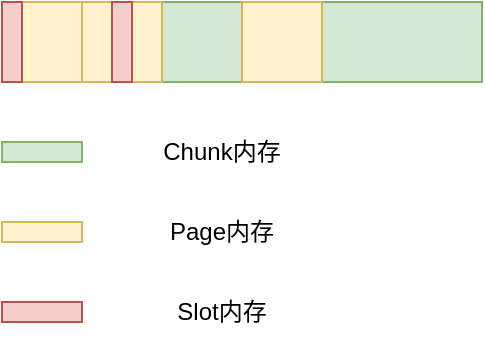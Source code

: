 <mxfile>
    <diagram id="4Jze_hzFDNwxFae50Id3" name="第 1 页">
        <mxGraphModel dx="1360" dy="776" grid="1" gridSize="10" guides="1" tooltips="1" connect="1" arrows="1" fold="1" page="1" pageScale="1" pageWidth="827" pageHeight="1169" math="0" shadow="0">
            <root>
                <mxCell id="oKTXekkRCpzwNlFi2FN4-0"/>
                <mxCell id="oKTXekkRCpzwNlFi2FN4-1" parent="oKTXekkRCpzwNlFi2FN4-0"/>
                <mxCell id="Xuq4JL_K_6jXtnvFh5fP-0" value="" style="rounded=0;whiteSpace=wrap;html=1;fillColor=#d5e8d4;strokeColor=#82b366;" vertex="1" parent="oKTXekkRCpzwNlFi2FN4-1">
                    <mxGeometry x="200" y="360" width="240" height="40" as="geometry"/>
                </mxCell>
                <mxCell id="Xuq4JL_K_6jXtnvFh5fP-1" value="" style="rounded=0;whiteSpace=wrap;html=1;fillColor=#d5e8d4;strokeColor=#82b366;" vertex="1" parent="oKTXekkRCpzwNlFi2FN4-1">
                    <mxGeometry x="200" y="430" width="40" height="10" as="geometry"/>
                </mxCell>
                <mxCell id="Xuq4JL_K_6jXtnvFh5fP-2" value="" style="rounded=0;whiteSpace=wrap;html=1;fillColor=#fff2cc;strokeColor=#d6b656;" vertex="1" parent="oKTXekkRCpzwNlFi2FN4-1">
                    <mxGeometry x="200" y="360" width="40" height="40" as="geometry"/>
                </mxCell>
                <mxCell id="Xuq4JL_K_6jXtnvFh5fP-3" value="" style="rounded=0;whiteSpace=wrap;html=1;fillColor=#f8cecc;strokeColor=#b85450;" vertex="1" parent="oKTXekkRCpzwNlFi2FN4-1">
                    <mxGeometry x="200" y="360" width="10" height="40" as="geometry"/>
                </mxCell>
                <mxCell id="Xuq4JL_K_6jXtnvFh5fP-4" value="" style="rounded=0;whiteSpace=wrap;html=1;fillColor=#fff2cc;strokeColor=#d6b656;" vertex="1" parent="oKTXekkRCpzwNlFi2FN4-1">
                    <mxGeometry x="240" y="360" width="40" height="40" as="geometry"/>
                </mxCell>
                <mxCell id="Xuq4JL_K_6jXtnvFh5fP-5" value="" style="rounded=0;whiteSpace=wrap;html=1;fillColor=#f8cecc;strokeColor=#b85450;" vertex="1" parent="oKTXekkRCpzwNlFi2FN4-1">
                    <mxGeometry x="255" y="360" width="10" height="40" as="geometry"/>
                </mxCell>
                <mxCell id="Xuq4JL_K_6jXtnvFh5fP-6" value="" style="rounded=0;whiteSpace=wrap;html=1;fillColor=#fff2cc;strokeColor=#d6b656;" vertex="1" parent="oKTXekkRCpzwNlFi2FN4-1">
                    <mxGeometry x="320" y="360" width="40" height="40" as="geometry"/>
                </mxCell>
                <mxCell id="Xuq4JL_K_6jXtnvFh5fP-12" value="Chunk内存" style="text;html=1;strokeColor=none;fillColor=none;align=center;verticalAlign=middle;whiteSpace=wrap;rounded=0;" vertex="1" parent="oKTXekkRCpzwNlFi2FN4-1">
                    <mxGeometry x="250" y="420" width="120" height="30" as="geometry"/>
                </mxCell>
                <mxCell id="Xuq4JL_K_6jXtnvFh5fP-13" value="" style="rounded=0;whiteSpace=wrap;html=1;fillColor=#f8cecc;strokeColor=#b85450;" vertex="1" parent="oKTXekkRCpzwNlFi2FN4-1">
                    <mxGeometry x="200" y="510" width="40" height="10" as="geometry"/>
                </mxCell>
                <mxCell id="Xuq4JL_K_6jXtnvFh5fP-14" value="" style="rounded=0;whiteSpace=wrap;html=1;fillColor=#fff2cc;strokeColor=#d6b656;" vertex="1" parent="oKTXekkRCpzwNlFi2FN4-1">
                    <mxGeometry x="200" y="470" width="40" height="10" as="geometry"/>
                </mxCell>
                <mxCell id="Xuq4JL_K_6jXtnvFh5fP-16" value="Page内存" style="text;html=1;strokeColor=none;fillColor=none;align=center;verticalAlign=middle;whiteSpace=wrap;rounded=0;" vertex="1" parent="oKTXekkRCpzwNlFi2FN4-1">
                    <mxGeometry x="250" y="460" width="120" height="30" as="geometry"/>
                </mxCell>
                <mxCell id="Xuq4JL_K_6jXtnvFh5fP-17" value="Slot内存" style="text;html=1;strokeColor=none;fillColor=none;align=center;verticalAlign=middle;whiteSpace=wrap;rounded=0;" vertex="1" parent="oKTXekkRCpzwNlFi2FN4-1">
                    <mxGeometry x="250" y="500" width="120" height="30" as="geometry"/>
                </mxCell>
            </root>
        </mxGraphModel>
    </diagram>
    <diagram id="srqvcAy_XOMKUpoQb4qz" name="第 2 页">
        <mxGraphModel dx="1133" dy="647" grid="1" gridSize="10" guides="1" tooltips="1" connect="1" arrows="1" fold="1" page="1" pageScale="1" pageWidth="827" pageHeight="1169" math="0" shadow="0">
            <root>
                <mxCell id="mBV_9iGOerFN8RgRmnWN-0"/>
                <mxCell id="mBV_9iGOerFN8RgRmnWN-1" parent="mBV_9iGOerFN8RgRmnWN-0"/>
                <mxCell id="ydSMaud5VAtaV8yBInLQ-0" value="&amp;nbsp; &amp;nbsp; &amp;nbsp; &amp;nbsp; &amp;nbsp; &amp;nbsp;······" style="rounded=0;whiteSpace=wrap;html=1;shadow=0;sketch=0;fontFamily=Comic Sans MS;fontSize=15;fontColor=#000000;fillColor=#FFFFFF;" parent="mBV_9iGOerFN8RgRmnWN-1" vertex="1">
                    <mxGeometry x="160" y="360" width="430" height="40" as="geometry"/>
                </mxCell>
                <mxCell id="ydSMaud5VAtaV8yBInLQ-1" value="0" style="rounded=0;whiteSpace=wrap;html=1;shadow=0;sketch=0;fontFamily=Comic Sans MS;fontSize=15;fontColor=#000000;fillColor=#FFFFFF;" parent="mBV_9iGOerFN8RgRmnWN-1" vertex="1">
                    <mxGeometry x="160" y="360" width="40" height="40" as="geometry"/>
                </mxCell>
                <mxCell id="ydSMaud5VAtaV8yBInLQ-2" value="1" style="rounded=0;whiteSpace=wrap;html=1;shadow=0;sketch=0;fontFamily=Comic Sans MS;fontSize=15;fontColor=#000000;fillColor=#FFFFFF;" parent="mBV_9iGOerFN8RgRmnWN-1" vertex="1">
                    <mxGeometry x="200" y="360" width="40" height="40" as="geometry"/>
                </mxCell>
                <mxCell id="ydSMaud5VAtaV8yBInLQ-3" value="0" style="rounded=0;whiteSpace=wrap;html=1;shadow=0;sketch=0;fontFamily=Comic Sans MS;fontSize=15;fontColor=#000000;fillColor=#FFFFFF;" parent="mBV_9iGOerFN8RgRmnWN-1" vertex="1">
                    <mxGeometry x="560" y="360" width="40" height="40" as="geometry"/>
                </mxCell>
                <mxCell id="ydSMaud5VAtaV8yBInLQ-4" value="0" style="rounded=0;whiteSpace=wrap;html=1;shadow=0;sketch=0;fontFamily=Comic Sans MS;fontSize=15;fontColor=#000000;fillColor=#FFFFFF;" parent="mBV_9iGOerFN8RgRmnWN-1" vertex="1">
                    <mxGeometry x="520" y="360" width="40" height="40" as="geometry"/>
                </mxCell>
                <mxCell id="ydSMaud5VAtaV8yBInLQ-5" value="0" style="rounded=0;whiteSpace=wrap;html=1;shadow=0;sketch=0;fontFamily=Comic Sans MS;fontSize=15;fontColor=#000000;fillColor=#FFFFFF;" parent="mBV_9iGOerFN8RgRmnWN-1" vertex="1">
                    <mxGeometry x="240" y="360" width="40" height="40" as="geometry"/>
                </mxCell>
                <mxCell id="ydSMaud5VAtaV8yBInLQ-6" value="0" style="rounded=0;whiteSpace=wrap;html=1;shadow=0;sketch=0;fontFamily=Comic Sans MS;fontSize=15;fontColor=#000000;fillColor=#FFFFFF;" parent="mBV_9iGOerFN8RgRmnWN-1" vertex="1">
                    <mxGeometry x="440" y="360" width="40" height="40" as="geometry"/>
                </mxCell>
                <mxCell id="ydSMaud5VAtaV8yBInLQ-7" value="1" style="rounded=0;whiteSpace=wrap;html=1;shadow=0;sketch=0;fontFamily=Comic Sans MS;fontSize=15;fontColor=#000000;fillColor=#FFFFFF;" parent="mBV_9iGOerFN8RgRmnWN-1" vertex="1">
                    <mxGeometry x="480" y="360" width="40" height="40" as="geometry"/>
                </mxCell>
                <mxCell id="ydSMaud5VAtaV8yBInLQ-8" value="0" style="rounded=0;whiteSpace=wrap;html=1;shadow=0;sketch=0;fontFamily=Comic Sans MS;fontSize=15;fontColor=#000000;fillColor=#FFFFFF;" parent="mBV_9iGOerFN8RgRmnWN-1" vertex="1">
                    <mxGeometry x="280" y="360" width="40" height="40" as="geometry"/>
                </mxCell>
                <mxCell id="ydSMaud5VAtaV8yBInLQ-9" value="ChunkObject-&amp;gt;free_map" style="text;html=1;strokeColor=none;fillColor=none;align=center;verticalAlign=middle;whiteSpace=wrap;rounded=0;shadow=0;sketch=0;fontFamily=Comic Sans MS;fontSize=14;fontColor=#000000;" parent="mBV_9iGOerFN8RgRmnWN-1" vertex="1">
                    <mxGeometry x="280" y="410" width="220" height="40" as="geometry"/>
                </mxCell>
                <mxCell id="ydSMaud5VAtaV8yBInLQ-10" value="1" style="rounded=0;whiteSpace=wrap;html=1;shadow=0;sketch=0;fontFamily=Comic Sans MS;fontSize=15;fontColor=#000000;fillColor=#FFFFFF;" parent="mBV_9iGOerFN8RgRmnWN-1" vertex="1">
                    <mxGeometry x="320" y="360" width="40" height="40" as="geometry"/>
                </mxCell>
            </root>
        </mxGraphModel>
    </diagram>
</mxfile>